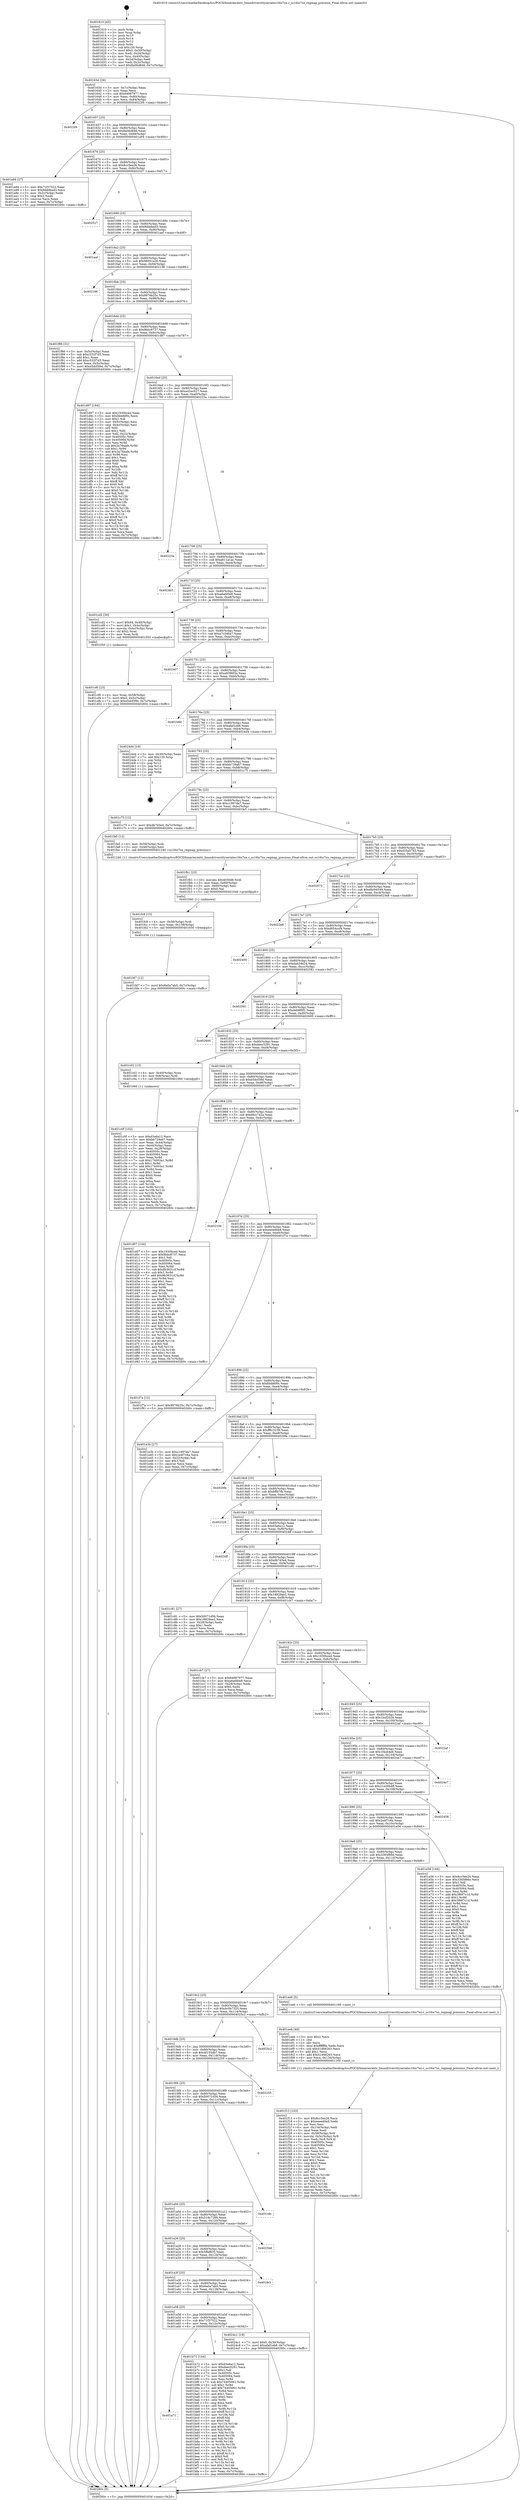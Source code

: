 digraph "0x401610" {
  label = "0x401610 (/mnt/c/Users/mathe/Desktop/tcc/POCII/binaries/extr_linuxdriversttyserialsc16is7xx.c_sc16is7xx_regmap_precious_Final-ollvm.out::main(0))"
  labelloc = "t"
  node[shape=record]

  Entry [label="",width=0.3,height=0.3,shape=circle,fillcolor=black,style=filled]
  "0x40163d" [label="{
     0x40163d [26]\l
     | [instrs]\l
     &nbsp;&nbsp;0x40163d \<+3\>: mov -0x7c(%rbp),%eax\l
     &nbsp;&nbsp;0x401640 \<+2\>: mov %eax,%ecx\l
     &nbsp;&nbsp;0x401642 \<+6\>: sub $0x84987977,%ecx\l
     &nbsp;&nbsp;0x401648 \<+3\>: mov %eax,-0x80(%rbp)\l
     &nbsp;&nbsp;0x40164b \<+6\>: mov %ecx,-0x84(%rbp)\l
     &nbsp;&nbsp;0x401651 \<+6\>: je 00000000004023f4 \<main+0xde4\>\l
  }"]
  "0x4023f4" [label="{
     0x4023f4\l
  }", style=dashed]
  "0x401657" [label="{
     0x401657 [25]\l
     | [instrs]\l
     &nbsp;&nbsp;0x401657 \<+5\>: jmp 000000000040165c \<main+0x4c\>\l
     &nbsp;&nbsp;0x40165c \<+3\>: mov -0x80(%rbp),%eax\l
     &nbsp;&nbsp;0x40165f \<+5\>: sub $0x8a06d846,%eax\l
     &nbsp;&nbsp;0x401664 \<+6\>: mov %eax,-0x88(%rbp)\l
     &nbsp;&nbsp;0x40166a \<+6\>: je 0000000000401a94 \<main+0x484\>\l
  }"]
  Exit [label="",width=0.3,height=0.3,shape=circle,fillcolor=black,style=filled,peripheries=2]
  "0x401a94" [label="{
     0x401a94 [27]\l
     | [instrs]\l
     &nbsp;&nbsp;0x401a94 \<+5\>: mov $0x71f37522,%eax\l
     &nbsp;&nbsp;0x401a99 \<+5\>: mov $0x8dddbed3,%ecx\l
     &nbsp;&nbsp;0x401a9e \<+3\>: mov -0x2c(%rbp),%edx\l
     &nbsp;&nbsp;0x401aa1 \<+3\>: cmp $0x2,%edx\l
     &nbsp;&nbsp;0x401aa4 \<+3\>: cmovne %ecx,%eax\l
     &nbsp;&nbsp;0x401aa7 \<+3\>: mov %eax,-0x7c(%rbp)\l
     &nbsp;&nbsp;0x401aaa \<+5\>: jmp 000000000040260c \<main+0xffc\>\l
  }"]
  "0x401670" [label="{
     0x401670 [25]\l
     | [instrs]\l
     &nbsp;&nbsp;0x401670 \<+5\>: jmp 0000000000401675 \<main+0x65\>\l
     &nbsp;&nbsp;0x401675 \<+3\>: mov -0x80(%rbp),%eax\l
     &nbsp;&nbsp;0x401678 \<+5\>: sub $0x8cc5ee26,%eax\l
     &nbsp;&nbsp;0x40167d \<+6\>: mov %eax,-0x8c(%rbp)\l
     &nbsp;&nbsp;0x401683 \<+6\>: je 0000000000402527 \<main+0xf17\>\l
  }"]
  "0x40260c" [label="{
     0x40260c [5]\l
     | [instrs]\l
     &nbsp;&nbsp;0x40260c \<+5\>: jmp 000000000040163d \<main+0x2d\>\l
  }"]
  "0x401610" [label="{
     0x401610 [45]\l
     | [instrs]\l
     &nbsp;&nbsp;0x401610 \<+1\>: push %rbp\l
     &nbsp;&nbsp;0x401611 \<+3\>: mov %rsp,%rbp\l
     &nbsp;&nbsp;0x401614 \<+2\>: push %r15\l
     &nbsp;&nbsp;0x401616 \<+2\>: push %r14\l
     &nbsp;&nbsp;0x401618 \<+2\>: push %r12\l
     &nbsp;&nbsp;0x40161a \<+1\>: push %rbx\l
     &nbsp;&nbsp;0x40161b \<+7\>: sub $0x130,%rsp\l
     &nbsp;&nbsp;0x401622 \<+7\>: movl $0x0,-0x30(%rbp)\l
     &nbsp;&nbsp;0x401629 \<+3\>: mov %edi,-0x34(%rbp)\l
     &nbsp;&nbsp;0x40162c \<+4\>: mov %rsi,-0x40(%rbp)\l
     &nbsp;&nbsp;0x401630 \<+3\>: mov -0x34(%rbp),%edi\l
     &nbsp;&nbsp;0x401633 \<+3\>: mov %edi,-0x2c(%rbp)\l
     &nbsp;&nbsp;0x401636 \<+7\>: movl $0x8a06d846,-0x7c(%rbp)\l
  }"]
  "0x401fd7" [label="{
     0x401fd7 [12]\l
     | [instrs]\l
     &nbsp;&nbsp;0x401fd7 \<+7\>: movl $0x6a0a7ab5,-0x7c(%rbp)\l
     &nbsp;&nbsp;0x401fde \<+5\>: jmp 000000000040260c \<main+0xffc\>\l
  }"]
  "0x402527" [label="{
     0x402527\l
  }", style=dashed]
  "0x401689" [label="{
     0x401689 [25]\l
     | [instrs]\l
     &nbsp;&nbsp;0x401689 \<+5\>: jmp 000000000040168e \<main+0x7e\>\l
     &nbsp;&nbsp;0x40168e \<+3\>: mov -0x80(%rbp),%eax\l
     &nbsp;&nbsp;0x401691 \<+5\>: sub $0x8dddbed3,%eax\l
     &nbsp;&nbsp;0x401696 \<+6\>: mov %eax,-0x90(%rbp)\l
     &nbsp;&nbsp;0x40169c \<+6\>: je 0000000000401aaf \<main+0x49f\>\l
  }"]
  "0x401fc8" [label="{
     0x401fc8 [15]\l
     | [instrs]\l
     &nbsp;&nbsp;0x401fc8 \<+4\>: mov -0x58(%rbp),%rdi\l
     &nbsp;&nbsp;0x401fcc \<+6\>: mov %eax,-0x138(%rbp)\l
     &nbsp;&nbsp;0x401fd2 \<+5\>: call 0000000000401030 \<free@plt\>\l
     | [calls]\l
     &nbsp;&nbsp;0x401030 \{1\} (unknown)\l
  }"]
  "0x401aaf" [label="{
     0x401aaf\l
  }", style=dashed]
  "0x4016a2" [label="{
     0x4016a2 [25]\l
     | [instrs]\l
     &nbsp;&nbsp;0x4016a2 \<+5\>: jmp 00000000004016a7 \<main+0x97\>\l
     &nbsp;&nbsp;0x4016a7 \<+3\>: mov -0x80(%rbp),%eax\l
     &nbsp;&nbsp;0x4016aa \<+5\>: sub $0x96051a26,%eax\l
     &nbsp;&nbsp;0x4016af \<+6\>: mov %eax,-0x94(%rbp)\l
     &nbsp;&nbsp;0x4016b5 \<+6\>: je 0000000000402196 \<main+0xb86\>\l
  }"]
  "0x401fb1" [label="{
     0x401fb1 [23]\l
     | [instrs]\l
     &nbsp;&nbsp;0x401fb1 \<+10\>: movabs $0x4030d6,%rdi\l
     &nbsp;&nbsp;0x401fbb \<+3\>: mov %eax,-0x60(%rbp)\l
     &nbsp;&nbsp;0x401fbe \<+3\>: mov -0x60(%rbp),%esi\l
     &nbsp;&nbsp;0x401fc1 \<+2\>: mov $0x0,%al\l
     &nbsp;&nbsp;0x401fc3 \<+5\>: call 0000000000401040 \<printf@plt\>\l
     | [calls]\l
     &nbsp;&nbsp;0x401040 \{1\} (unknown)\l
  }"]
  "0x402196" [label="{
     0x402196\l
  }", style=dashed]
  "0x4016bb" [label="{
     0x4016bb [25]\l
     | [instrs]\l
     &nbsp;&nbsp;0x4016bb \<+5\>: jmp 00000000004016c0 \<main+0xb0\>\l
     &nbsp;&nbsp;0x4016c0 \<+3\>: mov -0x80(%rbp),%eax\l
     &nbsp;&nbsp;0x4016c3 \<+5\>: sub $0x9976b25c,%eax\l
     &nbsp;&nbsp;0x4016c8 \<+6\>: mov %eax,-0x98(%rbp)\l
     &nbsp;&nbsp;0x4016ce \<+6\>: je 0000000000401f86 \<main+0x976\>\l
  }"]
  "0x401f13" [label="{
     0x401f13 [103]\l
     | [instrs]\l
     &nbsp;&nbsp;0x401f13 \<+5\>: mov $0x8cc5ee26,%ecx\l
     &nbsp;&nbsp;0x401f18 \<+5\>: mov $0xeeeed0e8,%edx\l
     &nbsp;&nbsp;0x401f1d \<+2\>: xor %esi,%esi\l
     &nbsp;&nbsp;0x401f1f \<+6\>: mov -0x134(%rbp),%edi\l
     &nbsp;&nbsp;0x401f25 \<+3\>: imul %eax,%edi\l
     &nbsp;&nbsp;0x401f28 \<+4\>: mov -0x58(%rbp),%r8\l
     &nbsp;&nbsp;0x401f2c \<+4\>: movslq -0x5c(%rbp),%r9\l
     &nbsp;&nbsp;0x401f30 \<+4\>: mov %edi,(%r8,%r9,4)\l
     &nbsp;&nbsp;0x401f34 \<+7\>: mov 0x40505c,%eax\l
     &nbsp;&nbsp;0x401f3b \<+7\>: mov 0x405064,%edi\l
     &nbsp;&nbsp;0x401f42 \<+3\>: sub $0x1,%esi\l
     &nbsp;&nbsp;0x401f45 \<+3\>: mov %eax,%r10d\l
     &nbsp;&nbsp;0x401f48 \<+3\>: add %esi,%r10d\l
     &nbsp;&nbsp;0x401f4b \<+4\>: imul %r10d,%eax\l
     &nbsp;&nbsp;0x401f4f \<+3\>: and $0x1,%eax\l
     &nbsp;&nbsp;0x401f52 \<+3\>: cmp $0x0,%eax\l
     &nbsp;&nbsp;0x401f55 \<+4\>: sete %r11b\l
     &nbsp;&nbsp;0x401f59 \<+3\>: cmp $0xa,%edi\l
     &nbsp;&nbsp;0x401f5c \<+3\>: setl %bl\l
     &nbsp;&nbsp;0x401f5f \<+3\>: mov %r11b,%r14b\l
     &nbsp;&nbsp;0x401f62 \<+3\>: and %bl,%r14b\l
     &nbsp;&nbsp;0x401f65 \<+3\>: xor %bl,%r11b\l
     &nbsp;&nbsp;0x401f68 \<+3\>: or %r11b,%r14b\l
     &nbsp;&nbsp;0x401f6b \<+4\>: test $0x1,%r14b\l
     &nbsp;&nbsp;0x401f6f \<+3\>: cmovne %edx,%ecx\l
     &nbsp;&nbsp;0x401f72 \<+3\>: mov %ecx,-0x7c(%rbp)\l
     &nbsp;&nbsp;0x401f75 \<+5\>: jmp 000000000040260c \<main+0xffc\>\l
  }"]
  "0x401f86" [label="{
     0x401f86 [31]\l
     | [instrs]\l
     &nbsp;&nbsp;0x401f86 \<+3\>: mov -0x5c(%rbp),%eax\l
     &nbsp;&nbsp;0x401f89 \<+5\>: sub $0xc532f7d3,%eax\l
     &nbsp;&nbsp;0x401f8e \<+3\>: add $0x1,%eax\l
     &nbsp;&nbsp;0x401f91 \<+5\>: add $0xc532f7d3,%eax\l
     &nbsp;&nbsp;0x401f96 \<+3\>: mov %eax,-0x5c(%rbp)\l
     &nbsp;&nbsp;0x401f99 \<+7\>: movl $0xe5dcf39d,-0x7c(%rbp)\l
     &nbsp;&nbsp;0x401fa0 \<+5\>: jmp 000000000040260c \<main+0xffc\>\l
  }"]
  "0x4016d4" [label="{
     0x4016d4 [25]\l
     | [instrs]\l
     &nbsp;&nbsp;0x4016d4 \<+5\>: jmp 00000000004016d9 \<main+0xc9\>\l
     &nbsp;&nbsp;0x4016d9 \<+3\>: mov -0x80(%rbp),%eax\l
     &nbsp;&nbsp;0x4016dc \<+5\>: sub $0x9bbc8737,%eax\l
     &nbsp;&nbsp;0x4016e1 \<+6\>: mov %eax,-0x9c(%rbp)\l
     &nbsp;&nbsp;0x4016e7 \<+6\>: je 0000000000401d97 \<main+0x787\>\l
  }"]
  "0x401eeb" [label="{
     0x401eeb [40]\l
     | [instrs]\l
     &nbsp;&nbsp;0x401eeb \<+5\>: mov $0x2,%ecx\l
     &nbsp;&nbsp;0x401ef0 \<+1\>: cltd\l
     &nbsp;&nbsp;0x401ef1 \<+2\>: idiv %ecx\l
     &nbsp;&nbsp;0x401ef3 \<+6\>: imul $0xfffffffe,%edx,%ecx\l
     &nbsp;&nbsp;0x401ef9 \<+6\>: sub $0x41466263,%ecx\l
     &nbsp;&nbsp;0x401eff \<+3\>: add $0x1,%ecx\l
     &nbsp;&nbsp;0x401f02 \<+6\>: add $0x41466263,%ecx\l
     &nbsp;&nbsp;0x401f08 \<+6\>: mov %ecx,-0x134(%rbp)\l
     &nbsp;&nbsp;0x401f0e \<+5\>: call 0000000000401160 \<next_i\>\l
     | [calls]\l
     &nbsp;&nbsp;0x401160 \{1\} (/mnt/c/Users/mathe/Desktop/tcc/POCII/binaries/extr_linuxdriversttyserialsc16is7xx.c_sc16is7xx_regmap_precious_Final-ollvm.out::next_i)\l
  }"]
  "0x401d97" [label="{
     0x401d97 [164]\l
     | [instrs]\l
     &nbsp;&nbsp;0x401d97 \<+5\>: mov $0x1930bced,%eax\l
     &nbsp;&nbsp;0x401d9c \<+5\>: mov $0xfddd6f0c,%ecx\l
     &nbsp;&nbsp;0x401da1 \<+2\>: mov $0x1,%dl\l
     &nbsp;&nbsp;0x401da3 \<+3\>: mov -0x5c(%rbp),%esi\l
     &nbsp;&nbsp;0x401da6 \<+3\>: cmp -0x4c(%rbp),%esi\l
     &nbsp;&nbsp;0x401da9 \<+4\>: setl %dil\l
     &nbsp;&nbsp;0x401dad \<+4\>: and $0x1,%dil\l
     &nbsp;&nbsp;0x401db1 \<+4\>: mov %dil,-0x22(%rbp)\l
     &nbsp;&nbsp;0x401db5 \<+7\>: mov 0x40505c,%esi\l
     &nbsp;&nbsp;0x401dbc \<+8\>: mov 0x405064,%r8d\l
     &nbsp;&nbsp;0x401dc4 \<+3\>: mov %esi,%r9d\l
     &nbsp;&nbsp;0x401dc7 \<+7\>: sub $0x3a78aafe,%r9d\l
     &nbsp;&nbsp;0x401dce \<+4\>: sub $0x1,%r9d\l
     &nbsp;&nbsp;0x401dd2 \<+7\>: add $0x3a78aafe,%r9d\l
     &nbsp;&nbsp;0x401dd9 \<+4\>: imul %r9d,%esi\l
     &nbsp;&nbsp;0x401ddd \<+3\>: and $0x1,%esi\l
     &nbsp;&nbsp;0x401de0 \<+3\>: cmp $0x0,%esi\l
     &nbsp;&nbsp;0x401de3 \<+4\>: sete %dil\l
     &nbsp;&nbsp;0x401de7 \<+4\>: cmp $0xa,%r8d\l
     &nbsp;&nbsp;0x401deb \<+4\>: setl %r10b\l
     &nbsp;&nbsp;0x401def \<+3\>: mov %dil,%r11b\l
     &nbsp;&nbsp;0x401df2 \<+4\>: xor $0xff,%r11b\l
     &nbsp;&nbsp;0x401df6 \<+3\>: mov %r10b,%bl\l
     &nbsp;&nbsp;0x401df9 \<+3\>: xor $0xff,%bl\l
     &nbsp;&nbsp;0x401dfc \<+3\>: xor $0x0,%dl\l
     &nbsp;&nbsp;0x401dff \<+3\>: mov %r11b,%r14b\l
     &nbsp;&nbsp;0x401e02 \<+4\>: and $0x0,%r14b\l
     &nbsp;&nbsp;0x401e06 \<+3\>: and %dl,%dil\l
     &nbsp;&nbsp;0x401e09 \<+3\>: mov %bl,%r15b\l
     &nbsp;&nbsp;0x401e0c \<+4\>: and $0x0,%r15b\l
     &nbsp;&nbsp;0x401e10 \<+3\>: and %dl,%r10b\l
     &nbsp;&nbsp;0x401e13 \<+3\>: or %dil,%r14b\l
     &nbsp;&nbsp;0x401e16 \<+3\>: or %r10b,%r15b\l
     &nbsp;&nbsp;0x401e19 \<+3\>: xor %r15b,%r14b\l
     &nbsp;&nbsp;0x401e1c \<+3\>: or %bl,%r11b\l
     &nbsp;&nbsp;0x401e1f \<+4\>: xor $0xff,%r11b\l
     &nbsp;&nbsp;0x401e23 \<+3\>: or $0x0,%dl\l
     &nbsp;&nbsp;0x401e26 \<+3\>: and %dl,%r11b\l
     &nbsp;&nbsp;0x401e29 \<+3\>: or %r11b,%r14b\l
     &nbsp;&nbsp;0x401e2c \<+4\>: test $0x1,%r14b\l
     &nbsp;&nbsp;0x401e30 \<+3\>: cmovne %ecx,%eax\l
     &nbsp;&nbsp;0x401e33 \<+3\>: mov %eax,-0x7c(%rbp)\l
     &nbsp;&nbsp;0x401e36 \<+5\>: jmp 000000000040260c \<main+0xffc\>\l
  }"]
  "0x4016ed" [label="{
     0x4016ed [25]\l
     | [instrs]\l
     &nbsp;&nbsp;0x4016ed \<+5\>: jmp 00000000004016f2 \<main+0xe2\>\l
     &nbsp;&nbsp;0x4016f2 \<+3\>: mov -0x80(%rbp),%eax\l
     &nbsp;&nbsp;0x4016f5 \<+5\>: sub $0xa42ec027,%eax\l
     &nbsp;&nbsp;0x4016fa \<+6\>: mov %eax,-0xa0(%rbp)\l
     &nbsp;&nbsp;0x401700 \<+6\>: je 000000000040223a \<main+0xc2a\>\l
  }"]
  "0x401cf0" [label="{
     0x401cf0 [23]\l
     | [instrs]\l
     &nbsp;&nbsp;0x401cf0 \<+4\>: mov %rax,-0x58(%rbp)\l
     &nbsp;&nbsp;0x401cf4 \<+7\>: movl $0x0,-0x5c(%rbp)\l
     &nbsp;&nbsp;0x401cfb \<+7\>: movl $0xe5dcf39d,-0x7c(%rbp)\l
     &nbsp;&nbsp;0x401d02 \<+5\>: jmp 000000000040260c \<main+0xffc\>\l
  }"]
  "0x40223a" [label="{
     0x40223a\l
  }", style=dashed]
  "0x401706" [label="{
     0x401706 [25]\l
     | [instrs]\l
     &nbsp;&nbsp;0x401706 \<+5\>: jmp 000000000040170b \<main+0xfb\>\l
     &nbsp;&nbsp;0x40170b \<+3\>: mov -0x80(%rbp),%eax\l
     &nbsp;&nbsp;0x40170e \<+5\>: sub $0xa611a1ac,%eax\l
     &nbsp;&nbsp;0x401713 \<+6\>: mov %eax,-0xa4(%rbp)\l
     &nbsp;&nbsp;0x401719 \<+6\>: je 00000000004024b5 \<main+0xea5\>\l
  }"]
  "0x401c0f" [label="{
     0x401c0f [102]\l
     | [instrs]\l
     &nbsp;&nbsp;0x401c0f \<+5\>: mov $0xd3a6a12,%ecx\l
     &nbsp;&nbsp;0x401c14 \<+5\>: mov $0xbb729a67,%edx\l
     &nbsp;&nbsp;0x401c19 \<+3\>: mov %eax,-0x44(%rbp)\l
     &nbsp;&nbsp;0x401c1c \<+3\>: mov -0x44(%rbp),%eax\l
     &nbsp;&nbsp;0x401c1f \<+3\>: mov %eax,-0x28(%rbp)\l
     &nbsp;&nbsp;0x401c22 \<+7\>: mov 0x40505c,%eax\l
     &nbsp;&nbsp;0x401c29 \<+7\>: mov 0x405064,%esi\l
     &nbsp;&nbsp;0x401c30 \<+3\>: mov %eax,%r8d\l
     &nbsp;&nbsp;0x401c33 \<+7\>: sub $0x174003a1,%r8d\l
     &nbsp;&nbsp;0x401c3a \<+4\>: sub $0x1,%r8d\l
     &nbsp;&nbsp;0x401c3e \<+7\>: add $0x174003a1,%r8d\l
     &nbsp;&nbsp;0x401c45 \<+4\>: imul %r8d,%eax\l
     &nbsp;&nbsp;0x401c49 \<+3\>: and $0x1,%eax\l
     &nbsp;&nbsp;0x401c4c \<+3\>: cmp $0x0,%eax\l
     &nbsp;&nbsp;0x401c4f \<+4\>: sete %r9b\l
     &nbsp;&nbsp;0x401c53 \<+3\>: cmp $0xa,%esi\l
     &nbsp;&nbsp;0x401c56 \<+4\>: setl %r10b\l
     &nbsp;&nbsp;0x401c5a \<+3\>: mov %r9b,%r11b\l
     &nbsp;&nbsp;0x401c5d \<+3\>: and %r10b,%r11b\l
     &nbsp;&nbsp;0x401c60 \<+3\>: xor %r10b,%r9b\l
     &nbsp;&nbsp;0x401c63 \<+3\>: or %r9b,%r11b\l
     &nbsp;&nbsp;0x401c66 \<+4\>: test $0x1,%r11b\l
     &nbsp;&nbsp;0x401c6a \<+3\>: cmovne %edx,%ecx\l
     &nbsp;&nbsp;0x401c6d \<+3\>: mov %ecx,-0x7c(%rbp)\l
     &nbsp;&nbsp;0x401c70 \<+5\>: jmp 000000000040260c \<main+0xffc\>\l
  }"]
  "0x4024b5" [label="{
     0x4024b5\l
  }", style=dashed]
  "0x40171f" [label="{
     0x40171f [25]\l
     | [instrs]\l
     &nbsp;&nbsp;0x40171f \<+5\>: jmp 0000000000401724 \<main+0x114\>\l
     &nbsp;&nbsp;0x401724 \<+3\>: mov -0x80(%rbp),%eax\l
     &nbsp;&nbsp;0x401727 \<+5\>: sub $0xa6afd0e9,%eax\l
     &nbsp;&nbsp;0x40172c \<+6\>: mov %eax,-0xa8(%rbp)\l
     &nbsp;&nbsp;0x401732 \<+6\>: je 0000000000401cd2 \<main+0x6c2\>\l
  }"]
  "0x401a71" [label="{
     0x401a71\l
  }", style=dashed]
  "0x401cd2" [label="{
     0x401cd2 [30]\l
     | [instrs]\l
     &nbsp;&nbsp;0x401cd2 \<+7\>: movl $0x64,-0x48(%rbp)\l
     &nbsp;&nbsp;0x401cd9 \<+7\>: movl $0x1,-0x4c(%rbp)\l
     &nbsp;&nbsp;0x401ce0 \<+4\>: movslq -0x4c(%rbp),%rax\l
     &nbsp;&nbsp;0x401ce4 \<+4\>: shl $0x2,%rax\l
     &nbsp;&nbsp;0x401ce8 \<+3\>: mov %rax,%rdi\l
     &nbsp;&nbsp;0x401ceb \<+5\>: call 0000000000401050 \<malloc@plt\>\l
     | [calls]\l
     &nbsp;&nbsp;0x401050 \{1\} (unknown)\l
  }"]
  "0x401738" [label="{
     0x401738 [25]\l
     | [instrs]\l
     &nbsp;&nbsp;0x401738 \<+5\>: jmp 000000000040173d \<main+0x12d\>\l
     &nbsp;&nbsp;0x40173d \<+3\>: mov -0x80(%rbp),%eax\l
     &nbsp;&nbsp;0x401740 \<+5\>: sub $0xa7c346a7,%eax\l
     &nbsp;&nbsp;0x401745 \<+6\>: mov %eax,-0xac(%rbp)\l
     &nbsp;&nbsp;0x40174b \<+6\>: je 0000000000401b07 \<main+0x4f7\>\l
  }"]
  "0x401b72" [label="{
     0x401b72 [144]\l
     | [instrs]\l
     &nbsp;&nbsp;0x401b72 \<+5\>: mov $0xd3a6a12,%eax\l
     &nbsp;&nbsp;0x401b77 \<+5\>: mov $0xdeec5291,%ecx\l
     &nbsp;&nbsp;0x401b7c \<+2\>: mov $0x1,%dl\l
     &nbsp;&nbsp;0x401b7e \<+7\>: mov 0x40505c,%esi\l
     &nbsp;&nbsp;0x401b85 \<+7\>: mov 0x405064,%edi\l
     &nbsp;&nbsp;0x401b8c \<+3\>: mov %esi,%r8d\l
     &nbsp;&nbsp;0x401b8f \<+7\>: sub $0x74405061,%r8d\l
     &nbsp;&nbsp;0x401b96 \<+4\>: sub $0x1,%r8d\l
     &nbsp;&nbsp;0x401b9a \<+7\>: add $0x74405061,%r8d\l
     &nbsp;&nbsp;0x401ba1 \<+4\>: imul %r8d,%esi\l
     &nbsp;&nbsp;0x401ba5 \<+3\>: and $0x1,%esi\l
     &nbsp;&nbsp;0x401ba8 \<+3\>: cmp $0x0,%esi\l
     &nbsp;&nbsp;0x401bab \<+4\>: sete %r9b\l
     &nbsp;&nbsp;0x401baf \<+3\>: cmp $0xa,%edi\l
     &nbsp;&nbsp;0x401bb2 \<+4\>: setl %r10b\l
     &nbsp;&nbsp;0x401bb6 \<+3\>: mov %r9b,%r11b\l
     &nbsp;&nbsp;0x401bb9 \<+4\>: xor $0xff,%r11b\l
     &nbsp;&nbsp;0x401bbd \<+3\>: mov %r10b,%bl\l
     &nbsp;&nbsp;0x401bc0 \<+3\>: xor $0xff,%bl\l
     &nbsp;&nbsp;0x401bc3 \<+3\>: xor $0x0,%dl\l
     &nbsp;&nbsp;0x401bc6 \<+3\>: mov %r11b,%r14b\l
     &nbsp;&nbsp;0x401bc9 \<+4\>: and $0x0,%r14b\l
     &nbsp;&nbsp;0x401bcd \<+3\>: and %dl,%r9b\l
     &nbsp;&nbsp;0x401bd0 \<+3\>: mov %bl,%r15b\l
     &nbsp;&nbsp;0x401bd3 \<+4\>: and $0x0,%r15b\l
     &nbsp;&nbsp;0x401bd7 \<+3\>: and %dl,%r10b\l
     &nbsp;&nbsp;0x401bda \<+3\>: or %r9b,%r14b\l
     &nbsp;&nbsp;0x401bdd \<+3\>: or %r10b,%r15b\l
     &nbsp;&nbsp;0x401be0 \<+3\>: xor %r15b,%r14b\l
     &nbsp;&nbsp;0x401be3 \<+3\>: or %bl,%r11b\l
     &nbsp;&nbsp;0x401be6 \<+4\>: xor $0xff,%r11b\l
     &nbsp;&nbsp;0x401bea \<+3\>: or $0x0,%dl\l
     &nbsp;&nbsp;0x401bed \<+3\>: and %dl,%r11b\l
     &nbsp;&nbsp;0x401bf0 \<+3\>: or %r11b,%r14b\l
     &nbsp;&nbsp;0x401bf3 \<+4\>: test $0x1,%r14b\l
     &nbsp;&nbsp;0x401bf7 \<+3\>: cmovne %ecx,%eax\l
     &nbsp;&nbsp;0x401bfa \<+3\>: mov %eax,-0x7c(%rbp)\l
     &nbsp;&nbsp;0x401bfd \<+5\>: jmp 000000000040260c \<main+0xffc\>\l
  }"]
  "0x401b07" [label="{
     0x401b07\l
  }", style=dashed]
  "0x401751" [label="{
     0x401751 [25]\l
     | [instrs]\l
     &nbsp;&nbsp;0x401751 \<+5\>: jmp 0000000000401756 \<main+0x146\>\l
     &nbsp;&nbsp;0x401756 \<+3\>: mov -0x80(%rbp),%eax\l
     &nbsp;&nbsp;0x401759 \<+5\>: sub $0xa9396f3a,%eax\l
     &nbsp;&nbsp;0x40175e \<+6\>: mov %eax,-0xb0(%rbp)\l
     &nbsp;&nbsp;0x401764 \<+6\>: je 0000000000401b66 \<main+0x556\>\l
  }"]
  "0x401a58" [label="{
     0x401a58 [25]\l
     | [instrs]\l
     &nbsp;&nbsp;0x401a58 \<+5\>: jmp 0000000000401a5d \<main+0x44d\>\l
     &nbsp;&nbsp;0x401a5d \<+3\>: mov -0x80(%rbp),%eax\l
     &nbsp;&nbsp;0x401a60 \<+5\>: sub $0x71f37522,%eax\l
     &nbsp;&nbsp;0x401a65 \<+6\>: mov %eax,-0x12c(%rbp)\l
     &nbsp;&nbsp;0x401a6b \<+6\>: je 0000000000401b72 \<main+0x562\>\l
  }"]
  "0x401b66" [label="{
     0x401b66\l
  }", style=dashed]
  "0x40176a" [label="{
     0x40176a [25]\l
     | [instrs]\l
     &nbsp;&nbsp;0x40176a \<+5\>: jmp 000000000040176f \<main+0x15f\>\l
     &nbsp;&nbsp;0x40176f \<+3\>: mov -0x80(%rbp),%eax\l
     &nbsp;&nbsp;0x401772 \<+5\>: sub $0xafaf1eb8,%eax\l
     &nbsp;&nbsp;0x401777 \<+6\>: mov %eax,-0xb4(%rbp)\l
     &nbsp;&nbsp;0x40177d \<+6\>: je 00000000004024d4 \<main+0xec4\>\l
  }"]
  "0x4024c1" [label="{
     0x4024c1 [19]\l
     | [instrs]\l
     &nbsp;&nbsp;0x4024c1 \<+7\>: movl $0x0,-0x30(%rbp)\l
     &nbsp;&nbsp;0x4024c8 \<+7\>: movl $0xafaf1eb8,-0x7c(%rbp)\l
     &nbsp;&nbsp;0x4024cf \<+5\>: jmp 000000000040260c \<main+0xffc\>\l
  }"]
  "0x4024d4" [label="{
     0x4024d4 [19]\l
     | [instrs]\l
     &nbsp;&nbsp;0x4024d4 \<+3\>: mov -0x30(%rbp),%eax\l
     &nbsp;&nbsp;0x4024d7 \<+7\>: add $0x130,%rsp\l
     &nbsp;&nbsp;0x4024de \<+1\>: pop %rbx\l
     &nbsp;&nbsp;0x4024df \<+2\>: pop %r12\l
     &nbsp;&nbsp;0x4024e1 \<+2\>: pop %r14\l
     &nbsp;&nbsp;0x4024e3 \<+2\>: pop %r15\l
     &nbsp;&nbsp;0x4024e5 \<+1\>: pop %rbp\l
     &nbsp;&nbsp;0x4024e6 \<+1\>: ret\l
  }"]
  "0x401783" [label="{
     0x401783 [25]\l
     | [instrs]\l
     &nbsp;&nbsp;0x401783 \<+5\>: jmp 0000000000401788 \<main+0x178\>\l
     &nbsp;&nbsp;0x401788 \<+3\>: mov -0x80(%rbp),%eax\l
     &nbsp;&nbsp;0x40178b \<+5\>: sub $0xbb729a67,%eax\l
     &nbsp;&nbsp;0x401790 \<+6\>: mov %eax,-0xb8(%rbp)\l
     &nbsp;&nbsp;0x401796 \<+6\>: je 0000000000401c75 \<main+0x665\>\l
  }"]
  "0x401a3f" [label="{
     0x401a3f [25]\l
     | [instrs]\l
     &nbsp;&nbsp;0x401a3f \<+5\>: jmp 0000000000401a44 \<main+0x434\>\l
     &nbsp;&nbsp;0x401a44 \<+3\>: mov -0x80(%rbp),%eax\l
     &nbsp;&nbsp;0x401a47 \<+5\>: sub $0x6a0a7ab5,%eax\l
     &nbsp;&nbsp;0x401a4c \<+6\>: mov %eax,-0x128(%rbp)\l
     &nbsp;&nbsp;0x401a52 \<+6\>: je 00000000004024c1 \<main+0xeb1\>\l
  }"]
  "0x401c75" [label="{
     0x401c75 [12]\l
     | [instrs]\l
     &nbsp;&nbsp;0x401c75 \<+7\>: movl $0xdb7d3e4,-0x7c(%rbp)\l
     &nbsp;&nbsp;0x401c7c \<+5\>: jmp 000000000040260c \<main+0xffc\>\l
  }"]
  "0x40179c" [label="{
     0x40179c [25]\l
     | [instrs]\l
     &nbsp;&nbsp;0x40179c \<+5\>: jmp 00000000004017a1 \<main+0x191\>\l
     &nbsp;&nbsp;0x4017a1 \<+3\>: mov -0x80(%rbp),%eax\l
     &nbsp;&nbsp;0x4017a4 \<+5\>: sub $0xc1997da7,%eax\l
     &nbsp;&nbsp;0x4017a9 \<+6\>: mov %eax,-0xbc(%rbp)\l
     &nbsp;&nbsp;0x4017af \<+6\>: je 0000000000401fa5 \<main+0x995\>\l
  }"]
  "0x401fe3" [label="{
     0x401fe3\l
  }", style=dashed]
  "0x401fa5" [label="{
     0x401fa5 [12]\l
     | [instrs]\l
     &nbsp;&nbsp;0x401fa5 \<+4\>: mov -0x58(%rbp),%rdi\l
     &nbsp;&nbsp;0x401fa9 \<+3\>: mov -0x48(%rbp),%esi\l
     &nbsp;&nbsp;0x401fac \<+5\>: call 0000000000401240 \<sc16is7xx_regmap_precious\>\l
     | [calls]\l
     &nbsp;&nbsp;0x401240 \{1\} (/mnt/c/Users/mathe/Desktop/tcc/POCII/binaries/extr_linuxdriversttyserialsc16is7xx.c_sc16is7xx_regmap_precious_Final-ollvm.out::sc16is7xx_regmap_precious)\l
  }"]
  "0x4017b5" [label="{
     0x4017b5 [25]\l
     | [instrs]\l
     &nbsp;&nbsp;0x4017b5 \<+5\>: jmp 00000000004017ba \<main+0x1aa\>\l
     &nbsp;&nbsp;0x4017ba \<+3\>: mov -0x80(%rbp),%eax\l
     &nbsp;&nbsp;0x4017bd \<+5\>: sub $0xd35a57d3,%eax\l
     &nbsp;&nbsp;0x4017c2 \<+6\>: mov %eax,-0xc0(%rbp)\l
     &nbsp;&nbsp;0x4017c8 \<+6\>: je 0000000000402073 \<main+0xa63\>\l
  }"]
  "0x401a26" [label="{
     0x401a26 [25]\l
     | [instrs]\l
     &nbsp;&nbsp;0x401a26 \<+5\>: jmp 0000000000401a2b \<main+0x41b\>\l
     &nbsp;&nbsp;0x401a2b \<+3\>: mov -0x80(%rbp),%eax\l
     &nbsp;&nbsp;0x401a2e \<+5\>: sub $0x5ffaf835,%eax\l
     &nbsp;&nbsp;0x401a33 \<+6\>: mov %eax,-0x124(%rbp)\l
     &nbsp;&nbsp;0x401a39 \<+6\>: je 0000000000401fe3 \<main+0x9d3\>\l
  }"]
  "0x402073" [label="{
     0x402073\l
  }", style=dashed]
  "0x4017ce" [label="{
     0x4017ce [25]\l
     | [instrs]\l
     &nbsp;&nbsp;0x4017ce \<+5\>: jmp 00000000004017d3 \<main+0x1c3\>\l
     &nbsp;&nbsp;0x4017d3 \<+3\>: mov -0x80(%rbp),%eax\l
     &nbsp;&nbsp;0x4017d6 \<+5\>: sub $0xd6c94549,%eax\l
     &nbsp;&nbsp;0x4017db \<+6\>: mov %eax,-0xc4(%rbp)\l
     &nbsp;&nbsp;0x4017e1 \<+6\>: je 00000000004023e8 \<main+0xdd8\>\l
  }"]
  "0x4025b6" [label="{
     0x4025b6\l
  }", style=dashed]
  "0x4023e8" [label="{
     0x4023e8\l
  }", style=dashed]
  "0x4017e7" [label="{
     0x4017e7 [25]\l
     | [instrs]\l
     &nbsp;&nbsp;0x4017e7 \<+5\>: jmp 00000000004017ec \<main+0x1dc\>\l
     &nbsp;&nbsp;0x4017ec \<+3\>: mov -0x80(%rbp),%eax\l
     &nbsp;&nbsp;0x4017ef \<+5\>: sub $0xd854ccf4,%eax\l
     &nbsp;&nbsp;0x4017f4 \<+6\>: mov %eax,-0xc8(%rbp)\l
     &nbsp;&nbsp;0x4017fa \<+6\>: je 0000000000402400 \<main+0xdf0\>\l
  }"]
  "0x401a0d" [label="{
     0x401a0d [25]\l
     | [instrs]\l
     &nbsp;&nbsp;0x401a0d \<+5\>: jmp 0000000000401a12 \<main+0x402\>\l
     &nbsp;&nbsp;0x401a12 \<+3\>: mov -0x80(%rbp),%eax\l
     &nbsp;&nbsp;0x401a15 \<+5\>: sub $0x518c7269,%eax\l
     &nbsp;&nbsp;0x401a1a \<+6\>: mov %eax,-0x120(%rbp)\l
     &nbsp;&nbsp;0x401a20 \<+6\>: je 00000000004025b6 \<main+0xfa6\>\l
  }"]
  "0x402400" [label="{
     0x402400\l
  }", style=dashed]
  "0x401800" [label="{
     0x401800 [25]\l
     | [instrs]\l
     &nbsp;&nbsp;0x401800 \<+5\>: jmp 0000000000401805 \<main+0x1f5\>\l
     &nbsp;&nbsp;0x401805 \<+3\>: mov -0x80(%rbp),%eax\l
     &nbsp;&nbsp;0x401808 \<+5\>: sub $0xda434e24,%eax\l
     &nbsp;&nbsp;0x40180d \<+6\>: mov %eax,-0xcc(%rbp)\l
     &nbsp;&nbsp;0x401813 \<+6\>: je 0000000000402581 \<main+0xf71\>\l
  }"]
  "0x401c9c" [label="{
     0x401c9c\l
  }", style=dashed]
  "0x402581" [label="{
     0x402581\l
  }", style=dashed]
  "0x401819" [label="{
     0x401819 [25]\l
     | [instrs]\l
     &nbsp;&nbsp;0x401819 \<+5\>: jmp 000000000040181e \<main+0x20e\>\l
     &nbsp;&nbsp;0x40181e \<+3\>: mov -0x80(%rbp),%eax\l
     &nbsp;&nbsp;0x401821 \<+5\>: sub $0xdeb8f0f1,%eax\l
     &nbsp;&nbsp;0x401826 \<+6\>: mov %eax,-0xd0(%rbp)\l
     &nbsp;&nbsp;0x40182c \<+6\>: je 0000000000402600 \<main+0xff0\>\l
  }"]
  "0x4019f4" [label="{
     0x4019f4 [25]\l
     | [instrs]\l
     &nbsp;&nbsp;0x4019f4 \<+5\>: jmp 00000000004019f9 \<main+0x3e9\>\l
     &nbsp;&nbsp;0x4019f9 \<+3\>: mov -0x80(%rbp),%eax\l
     &nbsp;&nbsp;0x4019fc \<+5\>: sub $0x50071d56,%eax\l
     &nbsp;&nbsp;0x401a01 \<+6\>: mov %eax,-0x11c(%rbp)\l
     &nbsp;&nbsp;0x401a07 \<+6\>: je 0000000000401c9c \<main+0x68c\>\l
  }"]
  "0x402600" [label="{
     0x402600\l
  }", style=dashed]
  "0x401832" [label="{
     0x401832 [25]\l
     | [instrs]\l
     &nbsp;&nbsp;0x401832 \<+5\>: jmp 0000000000401837 \<main+0x227\>\l
     &nbsp;&nbsp;0x401837 \<+3\>: mov -0x80(%rbp),%eax\l
     &nbsp;&nbsp;0x40183a \<+5\>: sub $0xdeec5291,%eax\l
     &nbsp;&nbsp;0x40183f \<+6\>: mov %eax,-0xd4(%rbp)\l
     &nbsp;&nbsp;0x401845 \<+6\>: je 0000000000401c02 \<main+0x5f2\>\l
  }"]
  "0x402255" [label="{
     0x402255\l
  }", style=dashed]
  "0x401c02" [label="{
     0x401c02 [13]\l
     | [instrs]\l
     &nbsp;&nbsp;0x401c02 \<+4\>: mov -0x40(%rbp),%rax\l
     &nbsp;&nbsp;0x401c06 \<+4\>: mov 0x8(%rax),%rdi\l
     &nbsp;&nbsp;0x401c0a \<+5\>: call 0000000000401060 \<atoi@plt\>\l
     | [calls]\l
     &nbsp;&nbsp;0x401060 \{1\} (unknown)\l
  }"]
  "0x40184b" [label="{
     0x40184b [25]\l
     | [instrs]\l
     &nbsp;&nbsp;0x40184b \<+5\>: jmp 0000000000401850 \<main+0x240\>\l
     &nbsp;&nbsp;0x401850 \<+3\>: mov -0x80(%rbp),%eax\l
     &nbsp;&nbsp;0x401853 \<+5\>: sub $0xe5dcf39d,%eax\l
     &nbsp;&nbsp;0x401858 \<+6\>: mov %eax,-0xd8(%rbp)\l
     &nbsp;&nbsp;0x40185e \<+6\>: je 0000000000401d07 \<main+0x6f7\>\l
  }"]
  "0x4019db" [label="{
     0x4019db [25]\l
     | [instrs]\l
     &nbsp;&nbsp;0x4019db \<+5\>: jmp 00000000004019e0 \<main+0x3d0\>\l
     &nbsp;&nbsp;0x4019e0 \<+3\>: mov -0x80(%rbp),%eax\l
     &nbsp;&nbsp;0x4019e3 \<+5\>: sub $0x4f155db7,%eax\l
     &nbsp;&nbsp;0x4019e8 \<+6\>: mov %eax,-0x118(%rbp)\l
     &nbsp;&nbsp;0x4019ee \<+6\>: je 0000000000402255 \<main+0xc45\>\l
  }"]
  "0x401d07" [label="{
     0x401d07 [144]\l
     | [instrs]\l
     &nbsp;&nbsp;0x401d07 \<+5\>: mov $0x1930bced,%eax\l
     &nbsp;&nbsp;0x401d0c \<+5\>: mov $0x9bbc8737,%ecx\l
     &nbsp;&nbsp;0x401d11 \<+2\>: mov $0x1,%dl\l
     &nbsp;&nbsp;0x401d13 \<+7\>: mov 0x40505c,%esi\l
     &nbsp;&nbsp;0x401d1a \<+7\>: mov 0x405064,%edi\l
     &nbsp;&nbsp;0x401d21 \<+3\>: mov %esi,%r8d\l
     &nbsp;&nbsp;0x401d24 \<+7\>: sub $0x8b3631cf,%r8d\l
     &nbsp;&nbsp;0x401d2b \<+4\>: sub $0x1,%r8d\l
     &nbsp;&nbsp;0x401d2f \<+7\>: add $0x8b3631cf,%r8d\l
     &nbsp;&nbsp;0x401d36 \<+4\>: imul %r8d,%esi\l
     &nbsp;&nbsp;0x401d3a \<+3\>: and $0x1,%esi\l
     &nbsp;&nbsp;0x401d3d \<+3\>: cmp $0x0,%esi\l
     &nbsp;&nbsp;0x401d40 \<+4\>: sete %r9b\l
     &nbsp;&nbsp;0x401d44 \<+3\>: cmp $0xa,%edi\l
     &nbsp;&nbsp;0x401d47 \<+4\>: setl %r10b\l
     &nbsp;&nbsp;0x401d4b \<+3\>: mov %r9b,%r11b\l
     &nbsp;&nbsp;0x401d4e \<+4\>: xor $0xff,%r11b\l
     &nbsp;&nbsp;0x401d52 \<+3\>: mov %r10b,%bl\l
     &nbsp;&nbsp;0x401d55 \<+3\>: xor $0xff,%bl\l
     &nbsp;&nbsp;0x401d58 \<+3\>: xor $0x0,%dl\l
     &nbsp;&nbsp;0x401d5b \<+3\>: mov %r11b,%r14b\l
     &nbsp;&nbsp;0x401d5e \<+4\>: and $0x0,%r14b\l
     &nbsp;&nbsp;0x401d62 \<+3\>: and %dl,%r9b\l
     &nbsp;&nbsp;0x401d65 \<+3\>: mov %bl,%r15b\l
     &nbsp;&nbsp;0x401d68 \<+4\>: and $0x0,%r15b\l
     &nbsp;&nbsp;0x401d6c \<+3\>: and %dl,%r10b\l
     &nbsp;&nbsp;0x401d6f \<+3\>: or %r9b,%r14b\l
     &nbsp;&nbsp;0x401d72 \<+3\>: or %r10b,%r15b\l
     &nbsp;&nbsp;0x401d75 \<+3\>: xor %r15b,%r14b\l
     &nbsp;&nbsp;0x401d78 \<+3\>: or %bl,%r11b\l
     &nbsp;&nbsp;0x401d7b \<+4\>: xor $0xff,%r11b\l
     &nbsp;&nbsp;0x401d7f \<+3\>: or $0x0,%dl\l
     &nbsp;&nbsp;0x401d82 \<+3\>: and %dl,%r11b\l
     &nbsp;&nbsp;0x401d85 \<+3\>: or %r11b,%r14b\l
     &nbsp;&nbsp;0x401d88 \<+4\>: test $0x1,%r14b\l
     &nbsp;&nbsp;0x401d8c \<+3\>: cmovne %ecx,%eax\l
     &nbsp;&nbsp;0x401d8f \<+3\>: mov %eax,-0x7c(%rbp)\l
     &nbsp;&nbsp;0x401d92 \<+5\>: jmp 000000000040260c \<main+0xffc\>\l
  }"]
  "0x401864" [label="{
     0x401864 [25]\l
     | [instrs]\l
     &nbsp;&nbsp;0x401864 \<+5\>: jmp 0000000000401869 \<main+0x259\>\l
     &nbsp;&nbsp;0x401869 \<+3\>: mov -0x80(%rbp),%eax\l
     &nbsp;&nbsp;0x40186c \<+5\>: sub $0xe9cc742a,%eax\l
     &nbsp;&nbsp;0x401871 \<+6\>: mov %eax,-0xdc(%rbp)\l
     &nbsp;&nbsp;0x401877 \<+6\>: je 0000000000402106 \<main+0xaf6\>\l
  }"]
  "0x4025c2" [label="{
     0x4025c2\l
  }", style=dashed]
  "0x402106" [label="{
     0x402106\l
  }", style=dashed]
  "0x40187d" [label="{
     0x40187d [25]\l
     | [instrs]\l
     &nbsp;&nbsp;0x40187d \<+5\>: jmp 0000000000401882 \<main+0x272\>\l
     &nbsp;&nbsp;0x401882 \<+3\>: mov -0x80(%rbp),%eax\l
     &nbsp;&nbsp;0x401885 \<+5\>: sub $0xeeeed0e8,%eax\l
     &nbsp;&nbsp;0x40188a \<+6\>: mov %eax,-0xe0(%rbp)\l
     &nbsp;&nbsp;0x401890 \<+6\>: je 0000000000401f7a \<main+0x96a\>\l
  }"]
  "0x4019c2" [label="{
     0x4019c2 [25]\l
     | [instrs]\l
     &nbsp;&nbsp;0x4019c2 \<+5\>: jmp 00000000004019c7 \<main+0x3b7\>\l
     &nbsp;&nbsp;0x4019c7 \<+3\>: mov -0x80(%rbp),%eax\l
     &nbsp;&nbsp;0x4019ca \<+5\>: sub $0x4c0b7325,%eax\l
     &nbsp;&nbsp;0x4019cf \<+6\>: mov %eax,-0x114(%rbp)\l
     &nbsp;&nbsp;0x4019d5 \<+6\>: je 00000000004025c2 \<main+0xfb2\>\l
  }"]
  "0x401f7a" [label="{
     0x401f7a [12]\l
     | [instrs]\l
     &nbsp;&nbsp;0x401f7a \<+7\>: movl $0x9976b25c,-0x7c(%rbp)\l
     &nbsp;&nbsp;0x401f81 \<+5\>: jmp 000000000040260c \<main+0xffc\>\l
  }"]
  "0x401896" [label="{
     0x401896 [25]\l
     | [instrs]\l
     &nbsp;&nbsp;0x401896 \<+5\>: jmp 000000000040189b \<main+0x28b\>\l
     &nbsp;&nbsp;0x40189b \<+3\>: mov -0x80(%rbp),%eax\l
     &nbsp;&nbsp;0x40189e \<+5\>: sub $0xfddd6f0c,%eax\l
     &nbsp;&nbsp;0x4018a3 \<+6\>: mov %eax,-0xe4(%rbp)\l
     &nbsp;&nbsp;0x4018a9 \<+6\>: je 0000000000401e3b \<main+0x82b\>\l
  }"]
  "0x401ee6" [label="{
     0x401ee6 [5]\l
     | [instrs]\l
     &nbsp;&nbsp;0x401ee6 \<+5\>: call 0000000000401160 \<next_i\>\l
     | [calls]\l
     &nbsp;&nbsp;0x401160 \{1\} (/mnt/c/Users/mathe/Desktop/tcc/POCII/binaries/extr_linuxdriversttyserialsc16is7xx.c_sc16is7xx_regmap_precious_Final-ollvm.out::next_i)\l
  }"]
  "0x401e3b" [label="{
     0x401e3b [27]\l
     | [instrs]\l
     &nbsp;&nbsp;0x401e3b \<+5\>: mov $0xc1997da7,%eax\l
     &nbsp;&nbsp;0x401e40 \<+5\>: mov $0x2a4f7c6a,%ecx\l
     &nbsp;&nbsp;0x401e45 \<+3\>: mov -0x22(%rbp),%dl\l
     &nbsp;&nbsp;0x401e48 \<+3\>: test $0x1,%dl\l
     &nbsp;&nbsp;0x401e4b \<+3\>: cmovne %ecx,%eax\l
     &nbsp;&nbsp;0x401e4e \<+3\>: mov %eax,-0x7c(%rbp)\l
     &nbsp;&nbsp;0x401e51 \<+5\>: jmp 000000000040260c \<main+0xffc\>\l
  }"]
  "0x4018af" [label="{
     0x4018af [25]\l
     | [instrs]\l
     &nbsp;&nbsp;0x4018af \<+5\>: jmp 00000000004018b4 \<main+0x2a4\>\l
     &nbsp;&nbsp;0x4018b4 \<+3\>: mov -0x80(%rbp),%eax\l
     &nbsp;&nbsp;0x4018b7 \<+5\>: sub $0xff6c3239,%eax\l
     &nbsp;&nbsp;0x4018bc \<+6\>: mov %eax,-0xe8(%rbp)\l
     &nbsp;&nbsp;0x4018c2 \<+6\>: je 00000000004020fa \<main+0xaea\>\l
  }"]
  "0x4019a9" [label="{
     0x4019a9 [25]\l
     | [instrs]\l
     &nbsp;&nbsp;0x4019a9 \<+5\>: jmp 00000000004019ae \<main+0x39e\>\l
     &nbsp;&nbsp;0x4019ae \<+3\>: mov -0x80(%rbp),%eax\l
     &nbsp;&nbsp;0x4019b1 \<+5\>: sub $0x3365f66e,%eax\l
     &nbsp;&nbsp;0x4019b6 \<+6\>: mov %eax,-0x110(%rbp)\l
     &nbsp;&nbsp;0x4019bc \<+6\>: je 0000000000401ee6 \<main+0x8d6\>\l
  }"]
  "0x4020fa" [label="{
     0x4020fa\l
  }", style=dashed]
  "0x4018c8" [label="{
     0x4018c8 [25]\l
     | [instrs]\l
     &nbsp;&nbsp;0x4018c8 \<+5\>: jmp 00000000004018cd \<main+0x2bd\>\l
     &nbsp;&nbsp;0x4018cd \<+3\>: mov -0x80(%rbp),%eax\l
     &nbsp;&nbsp;0x4018d0 \<+5\>: sub $0xbffd7fb,%eax\l
     &nbsp;&nbsp;0x4018d5 \<+6\>: mov %eax,-0xec(%rbp)\l
     &nbsp;&nbsp;0x4018db \<+6\>: je 0000000000402326 \<main+0xd16\>\l
  }"]
  "0x401e56" [label="{
     0x401e56 [144]\l
     | [instrs]\l
     &nbsp;&nbsp;0x401e56 \<+5\>: mov $0x8cc5ee26,%eax\l
     &nbsp;&nbsp;0x401e5b \<+5\>: mov $0x3365f66e,%ecx\l
     &nbsp;&nbsp;0x401e60 \<+2\>: mov $0x1,%dl\l
     &nbsp;&nbsp;0x401e62 \<+7\>: mov 0x40505c,%esi\l
     &nbsp;&nbsp;0x401e69 \<+7\>: mov 0x405064,%edi\l
     &nbsp;&nbsp;0x401e70 \<+3\>: mov %esi,%r8d\l
     &nbsp;&nbsp;0x401e73 \<+7\>: add $0x386f7c1d,%r8d\l
     &nbsp;&nbsp;0x401e7a \<+4\>: sub $0x1,%r8d\l
     &nbsp;&nbsp;0x401e7e \<+7\>: sub $0x386f7c1d,%r8d\l
     &nbsp;&nbsp;0x401e85 \<+4\>: imul %r8d,%esi\l
     &nbsp;&nbsp;0x401e89 \<+3\>: and $0x1,%esi\l
     &nbsp;&nbsp;0x401e8c \<+3\>: cmp $0x0,%esi\l
     &nbsp;&nbsp;0x401e8f \<+4\>: sete %r9b\l
     &nbsp;&nbsp;0x401e93 \<+3\>: cmp $0xa,%edi\l
     &nbsp;&nbsp;0x401e96 \<+4\>: setl %r10b\l
     &nbsp;&nbsp;0x401e9a \<+3\>: mov %r9b,%r11b\l
     &nbsp;&nbsp;0x401e9d \<+4\>: xor $0xff,%r11b\l
     &nbsp;&nbsp;0x401ea1 \<+3\>: mov %r10b,%bl\l
     &nbsp;&nbsp;0x401ea4 \<+3\>: xor $0xff,%bl\l
     &nbsp;&nbsp;0x401ea7 \<+3\>: xor $0x1,%dl\l
     &nbsp;&nbsp;0x401eaa \<+3\>: mov %r11b,%r14b\l
     &nbsp;&nbsp;0x401ead \<+4\>: and $0xff,%r14b\l
     &nbsp;&nbsp;0x401eb1 \<+3\>: and %dl,%r9b\l
     &nbsp;&nbsp;0x401eb4 \<+3\>: mov %bl,%r15b\l
     &nbsp;&nbsp;0x401eb7 \<+4\>: and $0xff,%r15b\l
     &nbsp;&nbsp;0x401ebb \<+3\>: and %dl,%r10b\l
     &nbsp;&nbsp;0x401ebe \<+3\>: or %r9b,%r14b\l
     &nbsp;&nbsp;0x401ec1 \<+3\>: or %r10b,%r15b\l
     &nbsp;&nbsp;0x401ec4 \<+3\>: xor %r15b,%r14b\l
     &nbsp;&nbsp;0x401ec7 \<+3\>: or %bl,%r11b\l
     &nbsp;&nbsp;0x401eca \<+4\>: xor $0xff,%r11b\l
     &nbsp;&nbsp;0x401ece \<+3\>: or $0x1,%dl\l
     &nbsp;&nbsp;0x401ed1 \<+3\>: and %dl,%r11b\l
     &nbsp;&nbsp;0x401ed4 \<+3\>: or %r11b,%r14b\l
     &nbsp;&nbsp;0x401ed7 \<+4\>: test $0x1,%r14b\l
     &nbsp;&nbsp;0x401edb \<+3\>: cmovne %ecx,%eax\l
     &nbsp;&nbsp;0x401ede \<+3\>: mov %eax,-0x7c(%rbp)\l
     &nbsp;&nbsp;0x401ee1 \<+5\>: jmp 000000000040260c \<main+0xffc\>\l
  }"]
  "0x402326" [label="{
     0x402326\l
  }", style=dashed]
  "0x4018e1" [label="{
     0x4018e1 [25]\l
     | [instrs]\l
     &nbsp;&nbsp;0x4018e1 \<+5\>: jmp 00000000004018e6 \<main+0x2d6\>\l
     &nbsp;&nbsp;0x4018e6 \<+3\>: mov -0x80(%rbp),%eax\l
     &nbsp;&nbsp;0x4018e9 \<+5\>: sub $0xd3a6a12,%eax\l
     &nbsp;&nbsp;0x4018ee \<+6\>: mov %eax,-0xf0(%rbp)\l
     &nbsp;&nbsp;0x4018f4 \<+6\>: je 00000000004024ff \<main+0xeef\>\l
  }"]
  "0x401990" [label="{
     0x401990 [25]\l
     | [instrs]\l
     &nbsp;&nbsp;0x401990 \<+5\>: jmp 0000000000401995 \<main+0x385\>\l
     &nbsp;&nbsp;0x401995 \<+3\>: mov -0x80(%rbp),%eax\l
     &nbsp;&nbsp;0x401998 \<+5\>: sub $0x2a4f7c6a,%eax\l
     &nbsp;&nbsp;0x40199d \<+6\>: mov %eax,-0x10c(%rbp)\l
     &nbsp;&nbsp;0x4019a3 \<+6\>: je 0000000000401e56 \<main+0x846\>\l
  }"]
  "0x4024ff" [label="{
     0x4024ff\l
  }", style=dashed]
  "0x4018fa" [label="{
     0x4018fa [25]\l
     | [instrs]\l
     &nbsp;&nbsp;0x4018fa \<+5\>: jmp 00000000004018ff \<main+0x2ef\>\l
     &nbsp;&nbsp;0x4018ff \<+3\>: mov -0x80(%rbp),%eax\l
     &nbsp;&nbsp;0x401902 \<+5\>: sub $0xdb7d3e4,%eax\l
     &nbsp;&nbsp;0x401907 \<+6\>: mov %eax,-0xf4(%rbp)\l
     &nbsp;&nbsp;0x40190d \<+6\>: je 0000000000401c81 \<main+0x671\>\l
  }"]
  "0x402458" [label="{
     0x402458\l
  }", style=dashed]
  "0x401c81" [label="{
     0x401c81 [27]\l
     | [instrs]\l
     &nbsp;&nbsp;0x401c81 \<+5\>: mov $0x50071d56,%eax\l
     &nbsp;&nbsp;0x401c86 \<+5\>: mov $0x18929ae2,%ecx\l
     &nbsp;&nbsp;0x401c8b \<+3\>: mov -0x28(%rbp),%edx\l
     &nbsp;&nbsp;0x401c8e \<+3\>: cmp $0x1,%edx\l
     &nbsp;&nbsp;0x401c91 \<+3\>: cmovl %ecx,%eax\l
     &nbsp;&nbsp;0x401c94 \<+3\>: mov %eax,-0x7c(%rbp)\l
     &nbsp;&nbsp;0x401c97 \<+5\>: jmp 000000000040260c \<main+0xffc\>\l
  }"]
  "0x401913" [label="{
     0x401913 [25]\l
     | [instrs]\l
     &nbsp;&nbsp;0x401913 \<+5\>: jmp 0000000000401918 \<main+0x308\>\l
     &nbsp;&nbsp;0x401918 \<+3\>: mov -0x80(%rbp),%eax\l
     &nbsp;&nbsp;0x40191b \<+5\>: sub $0x18929ae2,%eax\l
     &nbsp;&nbsp;0x401920 \<+6\>: mov %eax,-0xf8(%rbp)\l
     &nbsp;&nbsp;0x401926 \<+6\>: je 0000000000401cb7 \<main+0x6a7\>\l
  }"]
  "0x401977" [label="{
     0x401977 [25]\l
     | [instrs]\l
     &nbsp;&nbsp;0x401977 \<+5\>: jmp 000000000040197c \<main+0x36c\>\l
     &nbsp;&nbsp;0x40197c \<+3\>: mov -0x80(%rbp),%eax\l
     &nbsp;&nbsp;0x40197f \<+5\>: sub $0x21e26b48,%eax\l
     &nbsp;&nbsp;0x401984 \<+6\>: mov %eax,-0x108(%rbp)\l
     &nbsp;&nbsp;0x40198a \<+6\>: je 0000000000402458 \<main+0xe48\>\l
  }"]
  "0x401cb7" [label="{
     0x401cb7 [27]\l
     | [instrs]\l
     &nbsp;&nbsp;0x401cb7 \<+5\>: mov $0x84987977,%eax\l
     &nbsp;&nbsp;0x401cbc \<+5\>: mov $0xa6afd0e9,%ecx\l
     &nbsp;&nbsp;0x401cc1 \<+3\>: mov -0x28(%rbp),%edx\l
     &nbsp;&nbsp;0x401cc4 \<+3\>: cmp $0x0,%edx\l
     &nbsp;&nbsp;0x401cc7 \<+3\>: cmove %ecx,%eax\l
     &nbsp;&nbsp;0x401cca \<+3\>: mov %eax,-0x7c(%rbp)\l
     &nbsp;&nbsp;0x401ccd \<+5\>: jmp 000000000040260c \<main+0xffc\>\l
  }"]
  "0x40192c" [label="{
     0x40192c [25]\l
     | [instrs]\l
     &nbsp;&nbsp;0x40192c \<+5\>: jmp 0000000000401931 \<main+0x321\>\l
     &nbsp;&nbsp;0x401931 \<+3\>: mov -0x80(%rbp),%eax\l
     &nbsp;&nbsp;0x401934 \<+5\>: sub $0x1930bced,%eax\l
     &nbsp;&nbsp;0x401939 \<+6\>: mov %eax,-0xfc(%rbp)\l
     &nbsp;&nbsp;0x40193f \<+6\>: je 000000000040251b \<main+0xf0b\>\l
  }"]
  "0x4024e7" [label="{
     0x4024e7\l
  }", style=dashed]
  "0x40251b" [label="{
     0x40251b\l
  }", style=dashed]
  "0x401945" [label="{
     0x401945 [25]\l
     | [instrs]\l
     &nbsp;&nbsp;0x401945 \<+5\>: jmp 000000000040194a \<main+0x33a\>\l
     &nbsp;&nbsp;0x40194a \<+3\>: mov -0x80(%rbp),%eax\l
     &nbsp;&nbsp;0x40194d \<+5\>: sub $0x1bcf2029,%eax\l
     &nbsp;&nbsp;0x401952 \<+6\>: mov %eax,-0x100(%rbp)\l
     &nbsp;&nbsp;0x401958 \<+6\>: je 00000000004022af \<main+0xc9f\>\l
  }"]
  "0x40195e" [label="{
     0x40195e [25]\l
     | [instrs]\l
     &nbsp;&nbsp;0x40195e \<+5\>: jmp 0000000000401963 \<main+0x353\>\l
     &nbsp;&nbsp;0x401963 \<+3\>: mov -0x80(%rbp),%eax\l
     &nbsp;&nbsp;0x401966 \<+5\>: sub $0x1f4ab4e6,%eax\l
     &nbsp;&nbsp;0x40196b \<+6\>: mov %eax,-0x104(%rbp)\l
     &nbsp;&nbsp;0x401971 \<+6\>: je 00000000004024e7 \<main+0xed7\>\l
  }"]
  "0x4022af" [label="{
     0x4022af\l
  }", style=dashed]
  Entry -> "0x401610" [label=" 1"]
  "0x40163d" -> "0x4023f4" [label=" 0"]
  "0x40163d" -> "0x401657" [label=" 20"]
  "0x4024d4" -> Exit [label=" 1"]
  "0x401657" -> "0x401a94" [label=" 1"]
  "0x401657" -> "0x401670" [label=" 19"]
  "0x401a94" -> "0x40260c" [label=" 1"]
  "0x401610" -> "0x40163d" [label=" 1"]
  "0x40260c" -> "0x40163d" [label=" 19"]
  "0x4024c1" -> "0x40260c" [label=" 1"]
  "0x401670" -> "0x402527" [label=" 0"]
  "0x401670" -> "0x401689" [label=" 19"]
  "0x401fd7" -> "0x40260c" [label=" 1"]
  "0x401689" -> "0x401aaf" [label=" 0"]
  "0x401689" -> "0x4016a2" [label=" 19"]
  "0x401fc8" -> "0x401fd7" [label=" 1"]
  "0x4016a2" -> "0x402196" [label=" 0"]
  "0x4016a2" -> "0x4016bb" [label=" 19"]
  "0x401fb1" -> "0x401fc8" [label=" 1"]
  "0x4016bb" -> "0x401f86" [label=" 1"]
  "0x4016bb" -> "0x4016d4" [label=" 18"]
  "0x401fa5" -> "0x401fb1" [label=" 1"]
  "0x4016d4" -> "0x401d97" [label=" 2"]
  "0x4016d4" -> "0x4016ed" [label=" 16"]
  "0x401f86" -> "0x40260c" [label=" 1"]
  "0x4016ed" -> "0x40223a" [label=" 0"]
  "0x4016ed" -> "0x401706" [label=" 16"]
  "0x401f7a" -> "0x40260c" [label=" 1"]
  "0x401706" -> "0x4024b5" [label=" 0"]
  "0x401706" -> "0x40171f" [label=" 16"]
  "0x401f13" -> "0x40260c" [label=" 1"]
  "0x40171f" -> "0x401cd2" [label=" 1"]
  "0x40171f" -> "0x401738" [label=" 15"]
  "0x401eeb" -> "0x401f13" [label=" 1"]
  "0x401738" -> "0x401b07" [label=" 0"]
  "0x401738" -> "0x401751" [label=" 15"]
  "0x401ee6" -> "0x401eeb" [label=" 1"]
  "0x401751" -> "0x401b66" [label=" 0"]
  "0x401751" -> "0x40176a" [label=" 15"]
  "0x401e3b" -> "0x40260c" [label=" 2"]
  "0x40176a" -> "0x4024d4" [label=" 1"]
  "0x40176a" -> "0x401783" [label=" 14"]
  "0x401d97" -> "0x40260c" [label=" 2"]
  "0x401783" -> "0x401c75" [label=" 1"]
  "0x401783" -> "0x40179c" [label=" 13"]
  "0x401cf0" -> "0x40260c" [label=" 1"]
  "0x40179c" -> "0x401fa5" [label=" 1"]
  "0x40179c" -> "0x4017b5" [label=" 12"]
  "0x401cd2" -> "0x401cf0" [label=" 1"]
  "0x4017b5" -> "0x402073" [label=" 0"]
  "0x4017b5" -> "0x4017ce" [label=" 12"]
  "0x401c81" -> "0x40260c" [label=" 1"]
  "0x4017ce" -> "0x4023e8" [label=" 0"]
  "0x4017ce" -> "0x4017e7" [label=" 12"]
  "0x401c75" -> "0x40260c" [label=" 1"]
  "0x4017e7" -> "0x402400" [label=" 0"]
  "0x4017e7" -> "0x401800" [label=" 12"]
  "0x401c02" -> "0x401c0f" [label=" 1"]
  "0x401800" -> "0x402581" [label=" 0"]
  "0x401800" -> "0x401819" [label=" 12"]
  "0x401b72" -> "0x40260c" [label=" 1"]
  "0x401819" -> "0x402600" [label=" 0"]
  "0x401819" -> "0x401832" [label=" 12"]
  "0x401a58" -> "0x401b72" [label=" 1"]
  "0x401832" -> "0x401c02" [label=" 1"]
  "0x401832" -> "0x40184b" [label=" 11"]
  "0x401e56" -> "0x40260c" [label=" 1"]
  "0x40184b" -> "0x401d07" [label=" 2"]
  "0x40184b" -> "0x401864" [label=" 9"]
  "0x401a3f" -> "0x4024c1" [label=" 1"]
  "0x401864" -> "0x402106" [label=" 0"]
  "0x401864" -> "0x40187d" [label=" 9"]
  "0x401d07" -> "0x40260c" [label=" 2"]
  "0x40187d" -> "0x401f7a" [label=" 1"]
  "0x40187d" -> "0x401896" [label=" 8"]
  "0x401a26" -> "0x401fe3" [label=" 0"]
  "0x401896" -> "0x401e3b" [label=" 2"]
  "0x401896" -> "0x4018af" [label=" 6"]
  "0x401cb7" -> "0x40260c" [label=" 1"]
  "0x4018af" -> "0x4020fa" [label=" 0"]
  "0x4018af" -> "0x4018c8" [label=" 6"]
  "0x401a0d" -> "0x4025b6" [label=" 0"]
  "0x4018c8" -> "0x402326" [label=" 0"]
  "0x4018c8" -> "0x4018e1" [label=" 6"]
  "0x401c0f" -> "0x40260c" [label=" 1"]
  "0x4018e1" -> "0x4024ff" [label=" 0"]
  "0x4018e1" -> "0x4018fa" [label=" 6"]
  "0x4019f4" -> "0x401c9c" [label=" 0"]
  "0x4018fa" -> "0x401c81" [label=" 1"]
  "0x4018fa" -> "0x401913" [label=" 5"]
  "0x401a58" -> "0x401a71" [label=" 0"]
  "0x401913" -> "0x401cb7" [label=" 1"]
  "0x401913" -> "0x40192c" [label=" 4"]
  "0x4019db" -> "0x402255" [label=" 0"]
  "0x40192c" -> "0x40251b" [label=" 0"]
  "0x40192c" -> "0x401945" [label=" 4"]
  "0x401a3f" -> "0x401a58" [label=" 1"]
  "0x401945" -> "0x4022af" [label=" 0"]
  "0x401945" -> "0x40195e" [label=" 4"]
  "0x4019c2" -> "0x4019db" [label=" 2"]
  "0x40195e" -> "0x4024e7" [label=" 0"]
  "0x40195e" -> "0x401977" [label=" 4"]
  "0x4019db" -> "0x4019f4" [label=" 2"]
  "0x401977" -> "0x402458" [label=" 0"]
  "0x401977" -> "0x401990" [label=" 4"]
  "0x4019f4" -> "0x401a0d" [label=" 2"]
  "0x401990" -> "0x401e56" [label=" 1"]
  "0x401990" -> "0x4019a9" [label=" 3"]
  "0x401a0d" -> "0x401a26" [label=" 2"]
  "0x4019a9" -> "0x401ee6" [label=" 1"]
  "0x4019a9" -> "0x4019c2" [label=" 2"]
  "0x401a26" -> "0x401a3f" [label=" 2"]
  "0x4019c2" -> "0x4025c2" [label=" 0"]
}
